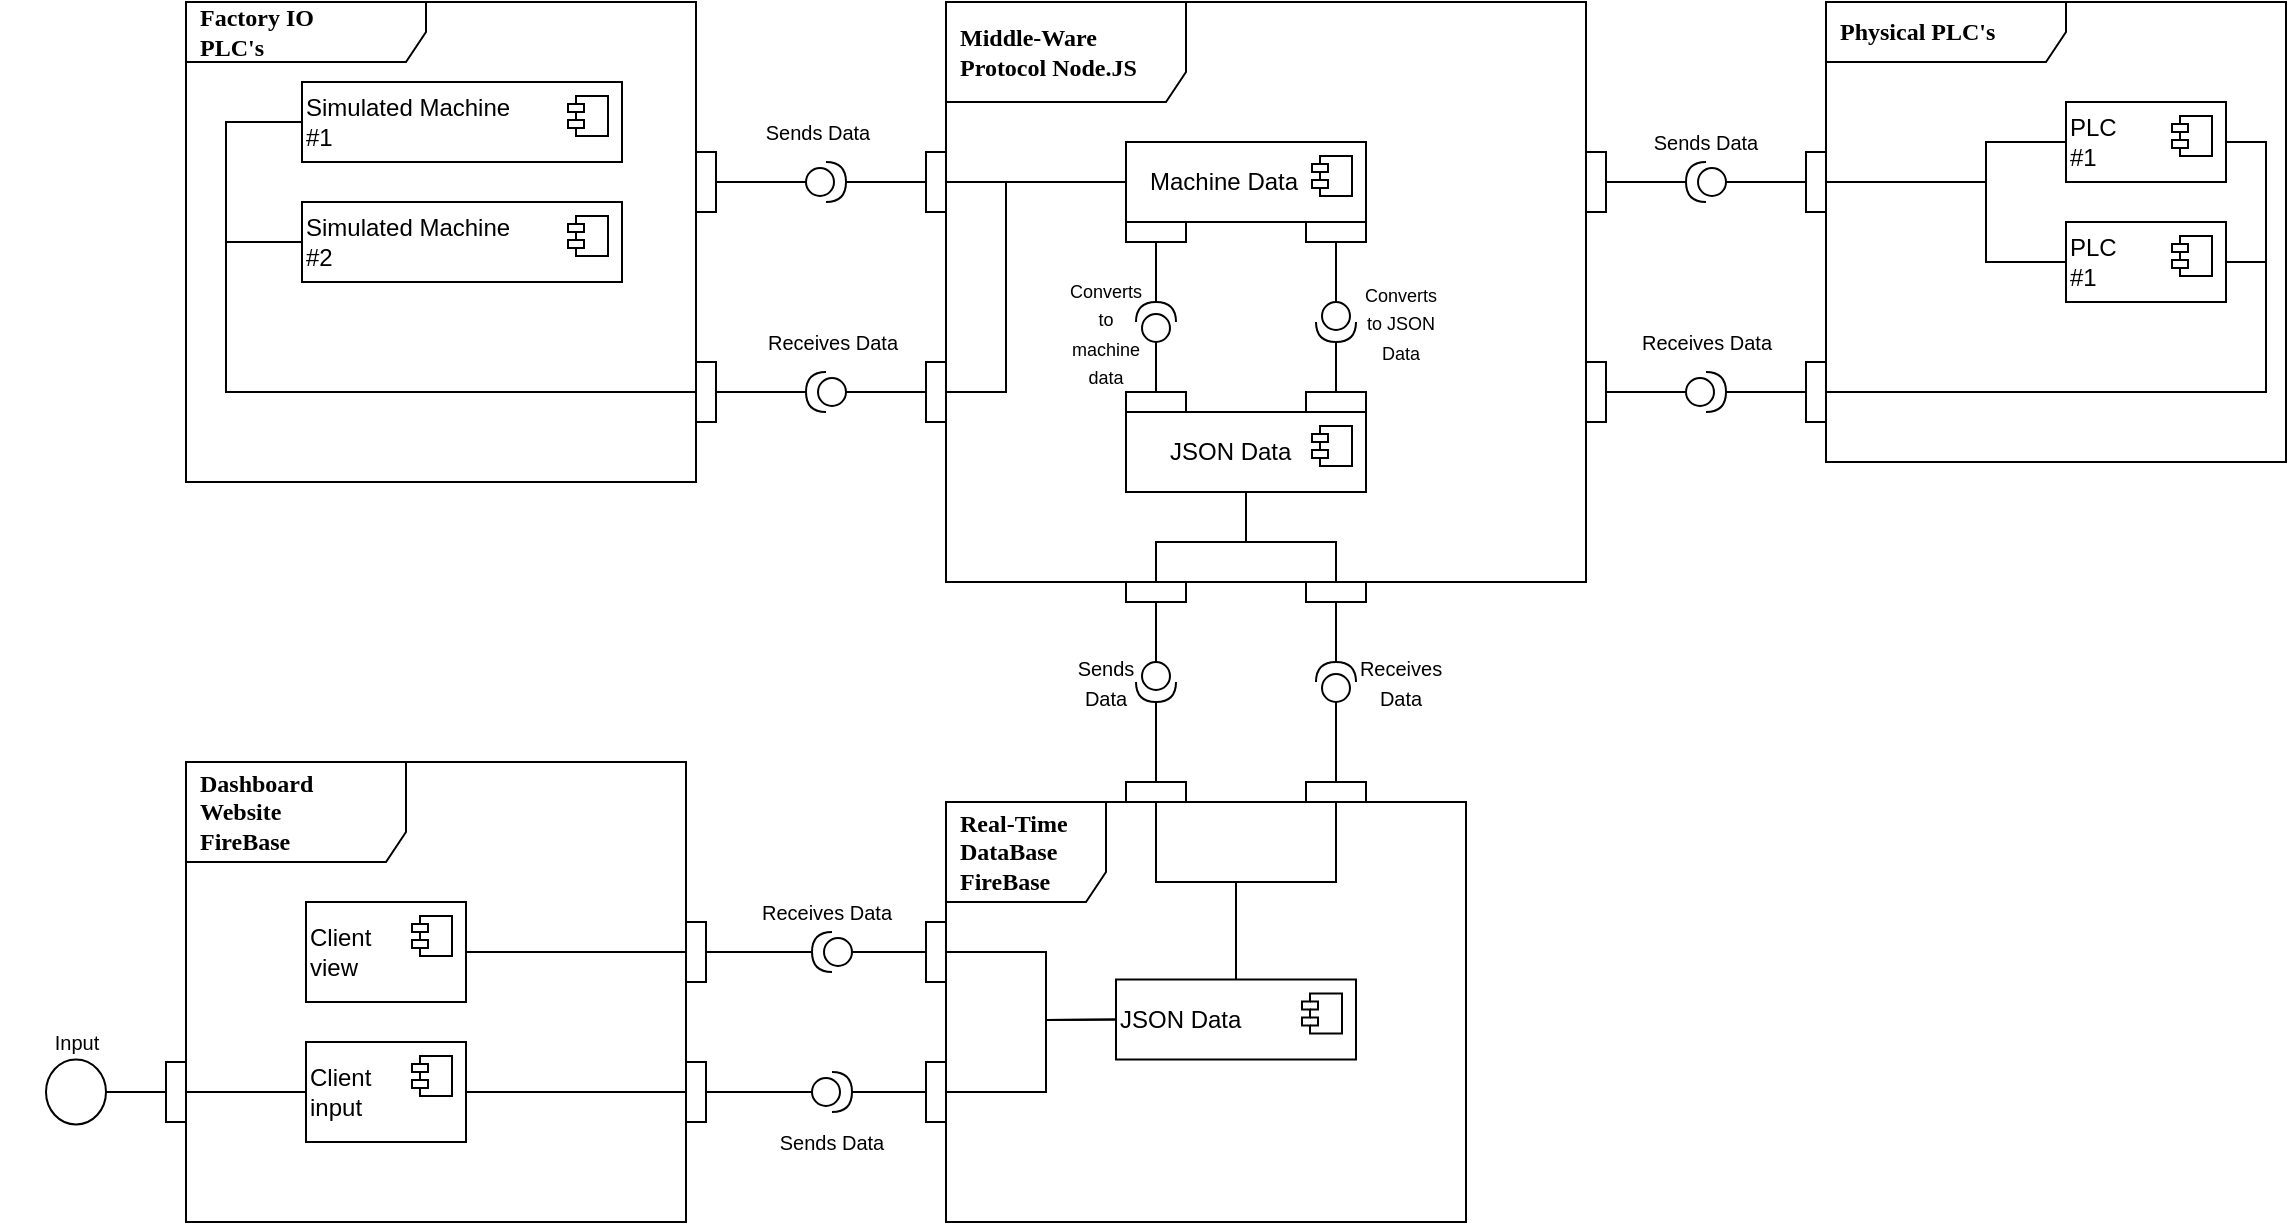 <mxfile version="21.2.1" type="onedrive">
  <diagram name="Page-1" id="DrHpGZYPfDhwmPCWdHcx">
    <mxGraphModel dx="1420" dy="774" grid="1" gridSize="10" guides="1" tooltips="1" connect="1" arrows="1" fold="1" page="1" pageScale="1" pageWidth="850" pageHeight="1100" math="0" shadow="0">
      <root>
        <mxCell id="0" />
        <mxCell id="1" parent="0" />
        <mxCell id="56GeBDPx7hmoshWKDtGA-1" value="&lt;b&gt;Factory IO&lt;br&gt;PLC&#39;s&lt;br&gt;&lt;/b&gt;" style="shape=umlFrame;whiteSpace=wrap;html=1;width=120;height=30;boundedLbl=1;verticalAlign=middle;align=left;spacingLeft=5;rounded=0;shadow=0;labelBackgroundColor=none;comic=0;fontFamily=Verdana;fontSize=12;fontColor=default;strokeColor=default;strokeWidth=1;fillColor=default;" vertex="1" parent="1">
          <mxGeometry x="170" y="20" width="255" height="240" as="geometry" />
        </mxCell>
        <mxCell id="56GeBDPx7hmoshWKDtGA-2" value="&lt;b&gt;Real-Time DataBase&lt;br&gt;FireBase&lt;br&gt;&lt;/b&gt;" style="shape=umlFrame;whiteSpace=wrap;html=1;width=80;height=50;boundedLbl=1;verticalAlign=middle;align=left;spacingLeft=5;rounded=0;shadow=0;labelBackgroundColor=none;comic=0;fontFamily=Verdana;fontSize=12;fontColor=default;strokeColor=default;strokeWidth=1;fillColor=default;" vertex="1" parent="1">
          <mxGeometry x="550" y="420" width="260" height="210" as="geometry" />
        </mxCell>
        <mxCell id="56GeBDPx7hmoshWKDtGA-3" value="&lt;b&gt;Dashboard&lt;br&gt;Website&lt;br&gt;FireBase&lt;br&gt;&lt;/b&gt;" style="shape=umlFrame;whiteSpace=wrap;html=1;width=110;height=50;boundedLbl=1;verticalAlign=middle;align=left;spacingLeft=5;rounded=0;shadow=0;labelBackgroundColor=none;comic=0;fontFamily=Verdana;fontSize=12;fontColor=default;strokeColor=default;strokeWidth=1;fillColor=default;" vertex="1" parent="1">
          <mxGeometry x="170" y="400" width="250" height="230" as="geometry" />
        </mxCell>
        <mxCell id="56GeBDPx7hmoshWKDtGA-4" value="&lt;b&gt;Middle-Ware&lt;br&gt;Protocol Node.JS&lt;br&gt;&lt;/b&gt;" style="shape=umlFrame;whiteSpace=wrap;html=1;width=120;height=50;boundedLbl=1;verticalAlign=middle;align=left;spacingLeft=5;rounded=0;shadow=0;labelBackgroundColor=none;comic=0;fontFamily=Verdana;fontSize=12;fontColor=default;strokeColor=default;strokeWidth=1;fillColor=default;" vertex="1" parent="1">
          <mxGeometry x="550" y="20" width="320" height="290" as="geometry" />
        </mxCell>
        <mxCell id="56GeBDPx7hmoshWKDtGA-6" value="Client&lt;br&gt;view" style="html=1;dropTarget=0;align=left;" vertex="1" parent="1">
          <mxGeometry x="230" y="470" width="80" height="50" as="geometry" />
        </mxCell>
        <mxCell id="56GeBDPx7hmoshWKDtGA-7" value="" style="shape=module;jettyWidth=8;jettyHeight=4;" vertex="1" parent="56GeBDPx7hmoshWKDtGA-6">
          <mxGeometry x="1" width="20" height="20" relative="1" as="geometry">
            <mxPoint x="-27" y="7" as="offset" />
          </mxGeometry>
        </mxCell>
        <mxCell id="56GeBDPx7hmoshWKDtGA-8" value="Client&amp;nbsp;&lt;br&gt;input" style="html=1;dropTarget=0;align=left;" vertex="1" parent="1">
          <mxGeometry x="230" y="540" width="80" height="50" as="geometry" />
        </mxCell>
        <mxCell id="56GeBDPx7hmoshWKDtGA-9" value="" style="shape=module;jettyWidth=8;jettyHeight=4;" vertex="1" parent="56GeBDPx7hmoshWKDtGA-8">
          <mxGeometry x="1" width="20" height="20" relative="1" as="geometry">
            <mxPoint x="-27" y="7" as="offset" />
          </mxGeometry>
        </mxCell>
        <mxCell id="56GeBDPx7hmoshWKDtGA-10" value="JSON Data" style="html=1;dropTarget=0;align=left;" vertex="1" parent="1">
          <mxGeometry x="635" y="508.75" width="120" height="40" as="geometry" />
        </mxCell>
        <mxCell id="56GeBDPx7hmoshWKDtGA-11" value="" style="shape=module;jettyWidth=8;jettyHeight=4;" vertex="1" parent="56GeBDPx7hmoshWKDtGA-10">
          <mxGeometry x="1" width="20" height="20" relative="1" as="geometry">
            <mxPoint x="-27" y="7" as="offset" />
          </mxGeometry>
        </mxCell>
        <mxCell id="56GeBDPx7hmoshWKDtGA-13" value="Simulated Machine&lt;br&gt;#1" style="html=1;dropTarget=0;align=left;" vertex="1" parent="1">
          <mxGeometry x="228" y="60" width="160" height="40" as="geometry" />
        </mxCell>
        <mxCell id="56GeBDPx7hmoshWKDtGA-14" value="" style="shape=module;jettyWidth=8;jettyHeight=4;" vertex="1" parent="56GeBDPx7hmoshWKDtGA-13">
          <mxGeometry x="1" width="20" height="20" relative="1" as="geometry">
            <mxPoint x="-27" y="7" as="offset" />
          </mxGeometry>
        </mxCell>
        <mxCell id="56GeBDPx7hmoshWKDtGA-19" value="Simulated Machine&lt;br&gt;#2" style="html=1;dropTarget=0;align=left;" vertex="1" parent="1">
          <mxGeometry x="228" y="120" width="160" height="40" as="geometry" />
        </mxCell>
        <mxCell id="56GeBDPx7hmoshWKDtGA-20" value="" style="shape=module;jettyWidth=8;jettyHeight=4;" vertex="1" parent="56GeBDPx7hmoshWKDtGA-19">
          <mxGeometry x="1" width="20" height="20" relative="1" as="geometry">
            <mxPoint x="-27" y="7" as="offset" />
          </mxGeometry>
        </mxCell>
        <mxCell id="56GeBDPx7hmoshWKDtGA-23" value="&amp;nbsp; &amp;nbsp;Machine Data" style="html=1;dropTarget=0;align=left;" vertex="1" parent="1">
          <mxGeometry x="640" y="90" width="120" height="40" as="geometry" />
        </mxCell>
        <mxCell id="56GeBDPx7hmoshWKDtGA-24" value="" style="shape=module;jettyWidth=8;jettyHeight=4;" vertex="1" parent="56GeBDPx7hmoshWKDtGA-23">
          <mxGeometry x="1" width="20" height="20" relative="1" as="geometry">
            <mxPoint x="-27" y="7" as="offset" />
          </mxGeometry>
        </mxCell>
        <mxCell id="56GeBDPx7hmoshWKDtGA-25" value="&amp;nbsp; &amp;nbsp; &amp;nbsp; JSON Data" style="html=1;dropTarget=0;align=left;" vertex="1" parent="1">
          <mxGeometry x="640" y="225" width="120" height="40" as="geometry" />
        </mxCell>
        <mxCell id="56GeBDPx7hmoshWKDtGA-26" value="" style="shape=module;jettyWidth=8;jettyHeight=4;" vertex="1" parent="56GeBDPx7hmoshWKDtGA-25">
          <mxGeometry x="1" width="20" height="20" relative="1" as="geometry">
            <mxPoint x="-27" y="7" as="offset" />
          </mxGeometry>
        </mxCell>
        <mxCell id="56GeBDPx7hmoshWKDtGA-27" value="" style="rounded=0;whiteSpace=wrap;html=1;" vertex="1" parent="1">
          <mxGeometry x="420" y="480" width="10" height="30" as="geometry" />
        </mxCell>
        <mxCell id="56GeBDPx7hmoshWKDtGA-28" value="" style="rounded=0;whiteSpace=wrap;html=1;" vertex="1" parent="1">
          <mxGeometry x="420" y="550" width="10" height="30" as="geometry" />
        </mxCell>
        <mxCell id="56GeBDPx7hmoshWKDtGA-29" value="" style="rounded=0;whiteSpace=wrap;html=1;" vertex="1" parent="1">
          <mxGeometry x="540" y="550" width="10" height="30" as="geometry" />
        </mxCell>
        <mxCell id="56GeBDPx7hmoshWKDtGA-30" value="" style="rounded=0;whiteSpace=wrap;html=1;" vertex="1" parent="1">
          <mxGeometry x="540" y="480" width="10" height="30" as="geometry" />
        </mxCell>
        <mxCell id="56GeBDPx7hmoshWKDtGA-34" value="" style="rounded=0;whiteSpace=wrap;html=1;" vertex="1" parent="1">
          <mxGeometry x="425" y="95" width="10" height="30" as="geometry" />
        </mxCell>
        <mxCell id="56GeBDPx7hmoshWKDtGA-35" value="" style="rounded=0;whiteSpace=wrap;html=1;" vertex="1" parent="1">
          <mxGeometry x="425" y="200" width="10" height="30" as="geometry" />
        </mxCell>
        <mxCell id="56GeBDPx7hmoshWKDtGA-37" value="" style="rounded=0;whiteSpace=wrap;html=1;" vertex="1" parent="1">
          <mxGeometry x="540" y="95" width="10" height="30" as="geometry" />
        </mxCell>
        <mxCell id="56GeBDPx7hmoshWKDtGA-38" value="" style="rounded=0;whiteSpace=wrap;html=1;" vertex="1" parent="1">
          <mxGeometry x="540" y="200" width="10" height="30" as="geometry" />
        </mxCell>
        <mxCell id="56GeBDPx7hmoshWKDtGA-40" value="" style="rounded=0;whiteSpace=wrap;html=1;rotation=90;" vertex="1" parent="1">
          <mxGeometry x="650" y="300" width="10" height="30" as="geometry" />
        </mxCell>
        <mxCell id="56GeBDPx7hmoshWKDtGA-41" value="" style="rounded=0;whiteSpace=wrap;html=1;" vertex="1" parent="1">
          <mxGeometry x="160" y="550" width="10" height="30" as="geometry" />
        </mxCell>
        <mxCell id="56GeBDPx7hmoshWKDtGA-42" value="" style="verticalLabelPosition=bottom;verticalAlign=top;html=1;shape=mxgraph.flowchart.on-page_reference;" vertex="1" parent="1">
          <mxGeometry x="100" y="548.75" width="30" height="32.5" as="geometry" />
        </mxCell>
        <mxCell id="56GeBDPx7hmoshWKDtGA-43" value="" style="endArrow=none;html=1;rounded=0;exitX=1;exitY=0.5;exitDx=0;exitDy=0;exitPerimeter=0;entryX=0;entryY=0.5;entryDx=0;entryDy=0;" edge="1" parent="1" source="56GeBDPx7hmoshWKDtGA-42" target="56GeBDPx7hmoshWKDtGA-41">
          <mxGeometry width="50" height="50" relative="1" as="geometry">
            <mxPoint x="430" y="410" as="sourcePoint" />
            <mxPoint x="480" y="360" as="targetPoint" />
          </mxGeometry>
        </mxCell>
        <mxCell id="56GeBDPx7hmoshWKDtGA-44" value="" style="endArrow=none;html=1;rounded=0;exitX=1;exitY=0.5;exitDx=0;exitDy=0;entryX=0;entryY=0.5;entryDx=0;entryDy=0;" edge="1" parent="1" source="56GeBDPx7hmoshWKDtGA-41" target="56GeBDPx7hmoshWKDtGA-8">
          <mxGeometry width="50" height="50" relative="1" as="geometry">
            <mxPoint x="280" y="490" as="sourcePoint" />
            <mxPoint x="330" y="440" as="targetPoint" />
          </mxGeometry>
        </mxCell>
        <mxCell id="56GeBDPx7hmoshWKDtGA-45" value="" style="endArrow=none;html=1;rounded=0;exitX=1;exitY=0.5;exitDx=0;exitDy=0;entryX=0;entryY=0.5;entryDx=0;entryDy=0;" edge="1" parent="1" source="56GeBDPx7hmoshWKDtGA-8" target="56GeBDPx7hmoshWKDtGA-28">
          <mxGeometry width="50" height="50" relative="1" as="geometry">
            <mxPoint x="280" y="490" as="sourcePoint" />
            <mxPoint x="330" y="440" as="targetPoint" />
          </mxGeometry>
        </mxCell>
        <mxCell id="56GeBDPx7hmoshWKDtGA-46" value="" style="endArrow=none;html=1;rounded=0;exitX=1;exitY=0.5;exitDx=0;exitDy=0;entryX=0;entryY=0.5;entryDx=0;entryDy=0;" edge="1" parent="1" source="56GeBDPx7hmoshWKDtGA-6" target="56GeBDPx7hmoshWKDtGA-27">
          <mxGeometry width="50" height="50" relative="1" as="geometry">
            <mxPoint x="280" y="490" as="sourcePoint" />
            <mxPoint x="330" y="440" as="targetPoint" />
          </mxGeometry>
        </mxCell>
        <mxCell id="56GeBDPx7hmoshWKDtGA-50" value="" style="shape=providedRequiredInterface;html=1;verticalLabelPosition=bottom;sketch=0;rotation=-180;" vertex="1" parent="1">
          <mxGeometry x="483" y="485" width="20" height="20" as="geometry" />
        </mxCell>
        <mxCell id="56GeBDPx7hmoshWKDtGA-51" value="" style="endArrow=none;html=1;rounded=0;entryX=1;entryY=0.5;entryDx=0;entryDy=0;entryPerimeter=0;exitX=1;exitY=0.5;exitDx=0;exitDy=0;" edge="1" parent="1" source="56GeBDPx7hmoshWKDtGA-27" target="56GeBDPx7hmoshWKDtGA-50">
          <mxGeometry width="50" height="50" relative="1" as="geometry">
            <mxPoint x="280" y="570" as="sourcePoint" />
            <mxPoint x="330" y="520" as="targetPoint" />
          </mxGeometry>
        </mxCell>
        <mxCell id="56GeBDPx7hmoshWKDtGA-52" value="" style="endArrow=none;html=1;rounded=0;entryX=0;entryY=0.5;entryDx=0;entryDy=0;exitX=0;exitY=0.5;exitDx=0;exitDy=0;exitPerimeter=0;" edge="1" parent="1" source="56GeBDPx7hmoshWKDtGA-50" target="56GeBDPx7hmoshWKDtGA-30">
          <mxGeometry width="50" height="50" relative="1" as="geometry">
            <mxPoint x="280" y="570" as="sourcePoint" />
            <mxPoint x="330" y="520" as="targetPoint" />
          </mxGeometry>
        </mxCell>
        <mxCell id="56GeBDPx7hmoshWKDtGA-54" value="" style="shape=providedRequiredInterface;html=1;verticalLabelPosition=bottom;sketch=0;" vertex="1" parent="1">
          <mxGeometry x="483" y="555" width="20" height="20" as="geometry" />
        </mxCell>
        <mxCell id="56GeBDPx7hmoshWKDtGA-55" value="" style="endArrow=none;html=1;rounded=0;entryX=0;entryY=0.5;entryDx=0;entryDy=0;entryPerimeter=0;exitX=1;exitY=0.5;exitDx=0;exitDy=0;" edge="1" parent="1" source="56GeBDPx7hmoshWKDtGA-28" target="56GeBDPx7hmoshWKDtGA-54">
          <mxGeometry width="50" height="50" relative="1" as="geometry">
            <mxPoint x="280" y="570" as="sourcePoint" />
            <mxPoint x="330" y="520" as="targetPoint" />
          </mxGeometry>
        </mxCell>
        <mxCell id="56GeBDPx7hmoshWKDtGA-56" value="" style="endArrow=none;html=1;rounded=0;entryX=0;entryY=0.5;entryDx=0;entryDy=0;exitX=1;exitY=0.5;exitDx=0;exitDy=0;exitPerimeter=0;" edge="1" parent="1" source="56GeBDPx7hmoshWKDtGA-54" target="56GeBDPx7hmoshWKDtGA-29">
          <mxGeometry width="50" height="50" relative="1" as="geometry">
            <mxPoint x="280" y="570" as="sourcePoint" />
            <mxPoint x="330" y="520" as="targetPoint" />
          </mxGeometry>
        </mxCell>
        <mxCell id="56GeBDPx7hmoshWKDtGA-57" value="" style="rounded=0;whiteSpace=wrap;html=1;rotation=90;" vertex="1" parent="1">
          <mxGeometry x="740" y="300" width="10" height="30" as="geometry" />
        </mxCell>
        <mxCell id="56GeBDPx7hmoshWKDtGA-61" value="" style="rounded=0;whiteSpace=wrap;html=1;rotation=90;" vertex="1" parent="1">
          <mxGeometry x="650" y="400" width="10" height="30" as="geometry" />
        </mxCell>
        <mxCell id="56GeBDPx7hmoshWKDtGA-63" value="" style="rounded=0;whiteSpace=wrap;html=1;rotation=90;" vertex="1" parent="1">
          <mxGeometry x="740" y="400" width="10" height="30" as="geometry" />
        </mxCell>
        <mxCell id="56GeBDPx7hmoshWKDtGA-66" value="" style="shape=providedRequiredInterface;html=1;verticalLabelPosition=bottom;sketch=0;rotation=90;" vertex="1" parent="1">
          <mxGeometry x="645" y="350" width="20" height="20" as="geometry" />
        </mxCell>
        <mxCell id="56GeBDPx7hmoshWKDtGA-67" value="" style="shape=providedRequiredInterface;html=1;verticalLabelPosition=bottom;sketch=0;rotation=-90;" vertex="1" parent="1">
          <mxGeometry x="735" y="350" width="20" height="20" as="geometry" />
        </mxCell>
        <mxCell id="56GeBDPx7hmoshWKDtGA-68" value="" style="endArrow=none;html=1;rounded=0;exitX=0;exitY=0.5;exitDx=0;exitDy=0;entryX=1;entryY=0.5;entryDx=0;entryDy=0;entryPerimeter=0;" edge="1" parent="1" source="56GeBDPx7hmoshWKDtGA-61" target="56GeBDPx7hmoshWKDtGA-66">
          <mxGeometry width="50" height="50" relative="1" as="geometry">
            <mxPoint x="420" y="370" as="sourcePoint" />
            <mxPoint x="470" y="320" as="targetPoint" />
          </mxGeometry>
        </mxCell>
        <mxCell id="56GeBDPx7hmoshWKDtGA-70" value="" style="endArrow=none;html=1;rounded=0;entryX=0;entryY=0.5;entryDx=0;entryDy=0;entryPerimeter=0;exitX=0;exitY=0.5;exitDx=0;exitDy=0;" edge="1" parent="1" source="56GeBDPx7hmoshWKDtGA-63" target="56GeBDPx7hmoshWKDtGA-67">
          <mxGeometry width="50" height="50" relative="1" as="geometry">
            <mxPoint x="420" y="370" as="sourcePoint" />
            <mxPoint x="470" y="320" as="targetPoint" />
          </mxGeometry>
        </mxCell>
        <mxCell id="56GeBDPx7hmoshWKDtGA-71" value="" style="endArrow=none;html=1;rounded=0;entryX=1;entryY=0.5;entryDx=0;entryDy=0;exitX=0;exitY=0.5;exitDx=0;exitDy=0;exitPerimeter=0;" edge="1" parent="1" source="56GeBDPx7hmoshWKDtGA-66" target="56GeBDPx7hmoshWKDtGA-40">
          <mxGeometry width="50" height="50" relative="1" as="geometry">
            <mxPoint x="420" y="370" as="sourcePoint" />
            <mxPoint x="470" y="320" as="targetPoint" />
          </mxGeometry>
        </mxCell>
        <mxCell id="56GeBDPx7hmoshWKDtGA-72" value="" style="endArrow=none;html=1;rounded=0;entryX=1;entryY=0.5;entryDx=0;entryDy=0;exitX=1;exitY=0.5;exitDx=0;exitDy=0;exitPerimeter=0;" edge="1" parent="1" source="56GeBDPx7hmoshWKDtGA-67" target="56GeBDPx7hmoshWKDtGA-57">
          <mxGeometry width="50" height="50" relative="1" as="geometry">
            <mxPoint x="420" y="370" as="sourcePoint" />
            <mxPoint x="470" y="320" as="targetPoint" />
          </mxGeometry>
        </mxCell>
        <mxCell id="56GeBDPx7hmoshWKDtGA-73" value="" style="shape=providedRequiredInterface;html=1;verticalLabelPosition=bottom;sketch=0;" vertex="1" parent="1">
          <mxGeometry x="480" y="100" width="20" height="20" as="geometry" />
        </mxCell>
        <mxCell id="56GeBDPx7hmoshWKDtGA-76" value="" style="shape=providedRequiredInterface;html=1;verticalLabelPosition=bottom;sketch=0;rotation=-180;" vertex="1" parent="1">
          <mxGeometry x="480" y="205" width="20" height="20" as="geometry" />
        </mxCell>
        <mxCell id="56GeBDPx7hmoshWKDtGA-77" value="" style="endArrow=none;html=1;rounded=0;entryX=1;entryY=0.5;entryDx=0;entryDy=0;entryPerimeter=0;exitX=1;exitY=0.5;exitDx=0;exitDy=0;" edge="1" parent="1" source="56GeBDPx7hmoshWKDtGA-35" target="56GeBDPx7hmoshWKDtGA-76">
          <mxGeometry width="50" height="50" relative="1" as="geometry">
            <mxPoint x="340" y="340" as="sourcePoint" />
            <mxPoint x="390" y="290" as="targetPoint" />
          </mxGeometry>
        </mxCell>
        <mxCell id="56GeBDPx7hmoshWKDtGA-78" value="" style="endArrow=none;html=1;rounded=0;entryX=0;entryY=0.5;entryDx=0;entryDy=0;exitX=0;exitY=0.5;exitDx=0;exitDy=0;exitPerimeter=0;" edge="1" parent="1" source="56GeBDPx7hmoshWKDtGA-76" target="56GeBDPx7hmoshWKDtGA-38">
          <mxGeometry width="50" height="50" relative="1" as="geometry">
            <mxPoint x="340" y="340" as="sourcePoint" />
            <mxPoint x="390" y="290" as="targetPoint" />
          </mxGeometry>
        </mxCell>
        <mxCell id="56GeBDPx7hmoshWKDtGA-79" value="" style="endArrow=none;html=1;rounded=0;entryX=0;entryY=0.5;entryDx=0;entryDy=0;entryPerimeter=0;exitX=1;exitY=0.5;exitDx=0;exitDy=0;" edge="1" parent="1" source="56GeBDPx7hmoshWKDtGA-34" target="56GeBDPx7hmoshWKDtGA-73">
          <mxGeometry width="50" height="50" relative="1" as="geometry">
            <mxPoint x="340" y="340" as="sourcePoint" />
            <mxPoint x="390" y="290" as="targetPoint" />
          </mxGeometry>
        </mxCell>
        <mxCell id="56GeBDPx7hmoshWKDtGA-80" value="" style="endArrow=none;html=1;rounded=0;entryX=0;entryY=0.5;entryDx=0;entryDy=0;exitX=1;exitY=0.5;exitDx=0;exitDy=0;exitPerimeter=0;" edge="1" parent="1" source="56GeBDPx7hmoshWKDtGA-73" target="56GeBDPx7hmoshWKDtGA-37">
          <mxGeometry width="50" height="50" relative="1" as="geometry">
            <mxPoint x="340" y="340" as="sourcePoint" />
            <mxPoint x="390" y="290" as="targetPoint" />
          </mxGeometry>
        </mxCell>
        <mxCell id="56GeBDPx7hmoshWKDtGA-86" value="" style="endArrow=none;html=1;rounded=0;exitX=0;exitY=0.5;exitDx=0;exitDy=0;entryX=0;entryY=0.5;entryDx=0;entryDy=0;" edge="1" parent="1" source="56GeBDPx7hmoshWKDtGA-13" target="56GeBDPx7hmoshWKDtGA-35">
          <mxGeometry width="50" height="50" relative="1" as="geometry">
            <mxPoint x="280" y="250" as="sourcePoint" />
            <mxPoint x="330" y="200" as="targetPoint" />
            <Array as="points">
              <mxPoint x="190" y="80" />
              <mxPoint x="190" y="140" />
              <mxPoint x="190" y="215" />
            </Array>
          </mxGeometry>
        </mxCell>
        <mxCell id="56GeBDPx7hmoshWKDtGA-87" value="" style="endArrow=none;html=1;rounded=0;entryX=0;entryY=0.5;entryDx=0;entryDy=0;" edge="1" parent="1" target="56GeBDPx7hmoshWKDtGA-19">
          <mxGeometry width="50" height="50" relative="1" as="geometry">
            <mxPoint x="190" y="140" as="sourcePoint" />
            <mxPoint x="330" y="200" as="targetPoint" />
          </mxGeometry>
        </mxCell>
        <mxCell id="56GeBDPx7hmoshWKDtGA-89" value="&lt;font style=&quot;font-size: 10px;&quot;&gt;Sends Data&lt;/font&gt;" style="text;html=1;strokeColor=none;fillColor=none;align=center;verticalAlign=middle;whiteSpace=wrap;rounded=0;" vertex="1" parent="1">
          <mxGeometry x="455.5" y="70" width="60" height="30" as="geometry" />
        </mxCell>
        <mxCell id="56GeBDPx7hmoshWKDtGA-90" value="&lt;font style=&quot;font-size: 10px;&quot;&gt;Receives Data&lt;/font&gt;" style="text;html=1;strokeColor=none;fillColor=none;align=center;verticalAlign=middle;whiteSpace=wrap;rounded=0;" vertex="1" parent="1">
          <mxGeometry x="455.5" y="175" width="75" height="30" as="geometry" />
        </mxCell>
        <mxCell id="56GeBDPx7hmoshWKDtGA-91" value="" style="endArrow=none;html=1;rounded=0;entryX=0;entryY=0.5;entryDx=0;entryDy=0;exitX=1;exitY=0.5;exitDx=0;exitDy=0;" edge="1" parent="1" source="56GeBDPx7hmoshWKDtGA-37" target="56GeBDPx7hmoshWKDtGA-23">
          <mxGeometry width="50" height="50" relative="1" as="geometry">
            <mxPoint x="280" y="240" as="sourcePoint" />
            <mxPoint x="330" y="190" as="targetPoint" />
          </mxGeometry>
        </mxCell>
        <mxCell id="56GeBDPx7hmoshWKDtGA-92" value="" style="endArrow=none;html=1;rounded=0;entryX=1;entryY=0.5;entryDx=0;entryDy=0;" edge="1" parent="1" target="56GeBDPx7hmoshWKDtGA-38">
          <mxGeometry width="50" height="50" relative="1" as="geometry">
            <mxPoint x="580" y="110" as="sourcePoint" />
            <mxPoint x="330" y="190" as="targetPoint" />
            <Array as="points">
              <mxPoint x="580" y="215" />
            </Array>
          </mxGeometry>
        </mxCell>
        <mxCell id="56GeBDPx7hmoshWKDtGA-93" value="" style="rounded=0;whiteSpace=wrap;html=1;rotation=90;" vertex="1" parent="1">
          <mxGeometry x="650" y="120" width="10" height="30" as="geometry" />
        </mxCell>
        <mxCell id="56GeBDPx7hmoshWKDtGA-94" value="" style="rounded=0;whiteSpace=wrap;html=1;rotation=90;" vertex="1" parent="1">
          <mxGeometry x="740" y="120" width="10" height="30" as="geometry" />
        </mxCell>
        <mxCell id="56GeBDPx7hmoshWKDtGA-95" value="" style="rounded=0;whiteSpace=wrap;html=1;rotation=90;" vertex="1" parent="1">
          <mxGeometry x="650" y="205" width="10" height="30" as="geometry" />
        </mxCell>
        <mxCell id="56GeBDPx7hmoshWKDtGA-96" value="" style="rounded=0;whiteSpace=wrap;html=1;rotation=90;" vertex="1" parent="1">
          <mxGeometry x="740" y="205" width="10" height="30" as="geometry" />
        </mxCell>
        <mxCell id="56GeBDPx7hmoshWKDtGA-103" value="" style="shape=providedRequiredInterface;html=1;verticalLabelPosition=bottom;sketch=0;rotation=-90;" vertex="1" parent="1">
          <mxGeometry x="645" y="170" width="20" height="20" as="geometry" />
        </mxCell>
        <mxCell id="56GeBDPx7hmoshWKDtGA-105" value="" style="shape=providedRequiredInterface;html=1;verticalLabelPosition=bottom;sketch=0;rotation=90;" vertex="1" parent="1">
          <mxGeometry x="735" y="170" width="20" height="20" as="geometry" />
        </mxCell>
        <mxCell id="56GeBDPx7hmoshWKDtGA-106" value="" style="endArrow=none;html=1;rounded=0;entryX=1;entryY=0.5;entryDx=0;entryDy=0;entryPerimeter=0;exitX=1;exitY=0.5;exitDx=0;exitDy=0;" edge="1" parent="1" source="56GeBDPx7hmoshWKDtGA-93" target="56GeBDPx7hmoshWKDtGA-103">
          <mxGeometry width="50" height="50" relative="1" as="geometry">
            <mxPoint x="280" y="240" as="sourcePoint" />
            <mxPoint x="330" y="190" as="targetPoint" />
          </mxGeometry>
        </mxCell>
        <mxCell id="56GeBDPx7hmoshWKDtGA-107" value="" style="endArrow=none;html=1;rounded=0;entryX=1;entryY=0.5;entryDx=0;entryDy=0;" edge="1" parent="1" source="56GeBDPx7hmoshWKDtGA-105" target="56GeBDPx7hmoshWKDtGA-94">
          <mxGeometry width="50" height="50" relative="1" as="geometry">
            <mxPoint x="280" y="240" as="sourcePoint" />
            <mxPoint x="330" y="190" as="targetPoint" />
          </mxGeometry>
        </mxCell>
        <mxCell id="56GeBDPx7hmoshWKDtGA-109" value="" style="endArrow=none;html=1;rounded=0;entryX=0;entryY=0.5;entryDx=0;entryDy=0;exitX=0;exitY=0.5;exitDx=0;exitDy=0;exitPerimeter=0;" edge="1" parent="1" source="56GeBDPx7hmoshWKDtGA-103" target="56GeBDPx7hmoshWKDtGA-95">
          <mxGeometry width="50" height="50" relative="1" as="geometry">
            <mxPoint x="280" y="240" as="sourcePoint" />
            <mxPoint x="330" y="190" as="targetPoint" />
          </mxGeometry>
        </mxCell>
        <mxCell id="56GeBDPx7hmoshWKDtGA-110" value="" style="endArrow=none;html=1;rounded=0;entryX=1;entryY=0.5;entryDx=0;entryDy=0;entryPerimeter=0;exitX=0;exitY=0.5;exitDx=0;exitDy=0;" edge="1" parent="1" source="56GeBDPx7hmoshWKDtGA-96" target="56GeBDPx7hmoshWKDtGA-105">
          <mxGeometry width="50" height="50" relative="1" as="geometry">
            <mxPoint x="280" y="240" as="sourcePoint" />
            <mxPoint x="330" y="190" as="targetPoint" />
          </mxGeometry>
        </mxCell>
        <mxCell id="56GeBDPx7hmoshWKDtGA-118" value="&lt;font style=&quot;font-size: 9px;&quot;&gt;Converts to machine data&lt;/font&gt;" style="text;html=1;strokeColor=none;fillColor=none;align=center;verticalAlign=middle;whiteSpace=wrap;rounded=0;" vertex="1" parent="1">
          <mxGeometry x="610" y="170" width="40" height="30" as="geometry" />
        </mxCell>
        <mxCell id="56GeBDPx7hmoshWKDtGA-119" value="&lt;font style=&quot;font-size: 9px;&quot;&gt;Converts to JSON Data&lt;/font&gt;" style="text;html=1;strokeColor=none;fillColor=none;align=center;verticalAlign=middle;whiteSpace=wrap;rounded=0;" vertex="1" parent="1">
          <mxGeometry x="760" y="157.5" width="35" height="45" as="geometry" />
        </mxCell>
        <mxCell id="56GeBDPx7hmoshWKDtGA-122" value="" style="endArrow=none;html=1;rounded=0;exitX=1;exitY=0.5;exitDx=0;exitDy=0;entryX=0.5;entryY=0;entryDx=0;entryDy=0;" edge="1" parent="1" source="56GeBDPx7hmoshWKDtGA-61" target="56GeBDPx7hmoshWKDtGA-10">
          <mxGeometry width="50" height="50" relative="1" as="geometry">
            <mxPoint x="370" y="430" as="sourcePoint" />
            <mxPoint x="700" y="510" as="targetPoint" />
            <Array as="points">
              <mxPoint x="655" y="460" />
              <mxPoint x="695" y="460" />
            </Array>
          </mxGeometry>
        </mxCell>
        <mxCell id="56GeBDPx7hmoshWKDtGA-123" value="" style="endArrow=none;html=1;rounded=0;exitX=1;exitY=0.5;exitDx=0;exitDy=0;" edge="1" parent="1" source="56GeBDPx7hmoshWKDtGA-63">
          <mxGeometry width="50" height="50" relative="1" as="geometry">
            <mxPoint x="370" y="430" as="sourcePoint" />
            <mxPoint x="700" y="460" as="targetPoint" />
            <Array as="points">
              <mxPoint x="745" y="460" />
              <mxPoint x="700" y="460" />
              <mxPoint x="690" y="460" />
            </Array>
          </mxGeometry>
        </mxCell>
        <mxCell id="56GeBDPx7hmoshWKDtGA-124" value="" style="endArrow=none;html=1;rounded=0;entryX=0;entryY=0.5;entryDx=0;entryDy=0;exitX=1;exitY=0.5;exitDx=0;exitDy=0;" edge="1" parent="1" source="56GeBDPx7hmoshWKDtGA-30" target="56GeBDPx7hmoshWKDtGA-10">
          <mxGeometry width="50" height="50" relative="1" as="geometry">
            <mxPoint x="390" y="330" as="sourcePoint" />
            <mxPoint x="440" y="280" as="targetPoint" />
            <Array as="points">
              <mxPoint x="600" y="495" />
              <mxPoint x="600" y="529" />
            </Array>
          </mxGeometry>
        </mxCell>
        <mxCell id="56GeBDPx7hmoshWKDtGA-125" value="" style="endArrow=none;html=1;rounded=0;entryX=0;entryY=0.5;entryDx=0;entryDy=0;exitX=1;exitY=0.5;exitDx=0;exitDy=0;" edge="1" parent="1" source="56GeBDPx7hmoshWKDtGA-29" target="56GeBDPx7hmoshWKDtGA-10">
          <mxGeometry width="50" height="50" relative="1" as="geometry">
            <mxPoint x="400" y="520" as="sourcePoint" />
            <mxPoint x="450" y="470" as="targetPoint" />
            <Array as="points">
              <mxPoint x="600" y="565" />
              <mxPoint x="600" y="529" />
            </Array>
          </mxGeometry>
        </mxCell>
        <mxCell id="56GeBDPx7hmoshWKDtGA-126" value="&lt;font style=&quot;font-size: 10px;&quot;&gt;Sends Data&lt;/font&gt;" style="text;html=1;strokeColor=none;fillColor=none;align=center;verticalAlign=middle;whiteSpace=wrap;rounded=0;" vertex="1" parent="1">
          <mxGeometry x="610" y="340" width="40" height="40" as="geometry" />
        </mxCell>
        <mxCell id="56GeBDPx7hmoshWKDtGA-127" value="&lt;font style=&quot;font-size: 10px;&quot;&gt;Receives Data&lt;/font&gt;" style="text;html=1;strokeColor=none;fillColor=none;align=center;verticalAlign=middle;whiteSpace=wrap;rounded=0;" vertex="1" parent="1">
          <mxGeometry x="760" y="342.5" width="35" height="35" as="geometry" />
        </mxCell>
        <mxCell id="56GeBDPx7hmoshWKDtGA-128" value="&lt;font style=&quot;font-size: 10px;&quot;&gt;Receives Data&lt;/font&gt;" style="text;html=1;strokeColor=none;fillColor=none;align=center;verticalAlign=middle;whiteSpace=wrap;rounded=0;" vertex="1" parent="1">
          <mxGeometry x="452.5" y="460" width="75" height="30" as="geometry" />
        </mxCell>
        <mxCell id="56GeBDPx7hmoshWKDtGA-129" value="&lt;font style=&quot;font-size: 10px;&quot;&gt;Sends Data&lt;/font&gt;" style="text;html=1;strokeColor=none;fillColor=none;align=center;verticalAlign=middle;whiteSpace=wrap;rounded=0;" vertex="1" parent="1">
          <mxGeometry x="463" y="575" width="60" height="30" as="geometry" />
        </mxCell>
        <mxCell id="56GeBDPx7hmoshWKDtGA-130" value="&lt;span style=&quot;font-size: 10px;&quot;&gt;Input&lt;/span&gt;" style="text;html=1;strokeColor=none;fillColor=none;align=center;verticalAlign=middle;whiteSpace=wrap;rounded=0;" vertex="1" parent="1">
          <mxGeometry x="77.5" y="525" width="75" height="30" as="geometry" />
        </mxCell>
        <mxCell id="56GeBDPx7hmoshWKDtGA-131" value="" style="endArrow=none;html=1;rounded=0;entryX=0.5;entryY=1;entryDx=0;entryDy=0;exitX=0;exitY=0.5;exitDx=0;exitDy=0;" edge="1" parent="1" source="56GeBDPx7hmoshWKDtGA-40" target="56GeBDPx7hmoshWKDtGA-25">
          <mxGeometry width="50" height="50" relative="1" as="geometry">
            <mxPoint x="380" y="340" as="sourcePoint" />
            <mxPoint x="430" y="290" as="targetPoint" />
            <Array as="points">
              <mxPoint x="655" y="290" />
              <mxPoint x="700" y="290" />
            </Array>
          </mxGeometry>
        </mxCell>
        <mxCell id="56GeBDPx7hmoshWKDtGA-132" value="" style="endArrow=none;html=1;rounded=0;entryX=0;entryY=0.5;entryDx=0;entryDy=0;exitX=0.5;exitY=1;exitDx=0;exitDy=0;" edge="1" parent="1" source="56GeBDPx7hmoshWKDtGA-25" target="56GeBDPx7hmoshWKDtGA-57">
          <mxGeometry width="50" height="50" relative="1" as="geometry">
            <mxPoint x="410" y="370" as="sourcePoint" />
            <mxPoint x="460" y="320" as="targetPoint" />
            <Array as="points">
              <mxPoint x="700" y="290" />
              <mxPoint x="745" y="290" />
            </Array>
          </mxGeometry>
        </mxCell>
        <mxCell id="56GeBDPx7hmoshWKDtGA-133" value="&lt;b&gt;Physical PLC&#39;s&lt;br&gt;&lt;/b&gt;" style="shape=umlFrame;whiteSpace=wrap;html=1;width=120;height=30;boundedLbl=1;verticalAlign=middle;align=left;spacingLeft=5;rounded=0;shadow=0;labelBackgroundColor=none;comic=0;fontFamily=Verdana;fontSize=12;fontColor=default;strokeColor=default;strokeWidth=1;fillColor=default;" vertex="1" parent="1">
          <mxGeometry x="990" y="20" width="230" height="230" as="geometry" />
        </mxCell>
        <mxCell id="56GeBDPx7hmoshWKDtGA-134" value="PLC&lt;br&gt;#1" style="html=1;dropTarget=0;align=left;" vertex="1" parent="1">
          <mxGeometry x="1110" y="70" width="80" height="40" as="geometry" />
        </mxCell>
        <mxCell id="56GeBDPx7hmoshWKDtGA-135" value="" style="shape=module;jettyWidth=8;jettyHeight=4;" vertex="1" parent="56GeBDPx7hmoshWKDtGA-134">
          <mxGeometry x="1" width="20" height="20" relative="1" as="geometry">
            <mxPoint x="-27" y="7" as="offset" />
          </mxGeometry>
        </mxCell>
        <mxCell id="56GeBDPx7hmoshWKDtGA-136" value="PLC&lt;br&gt;#1" style="html=1;dropTarget=0;align=left;" vertex="1" parent="1">
          <mxGeometry x="1110" y="130" width="80" height="40" as="geometry" />
        </mxCell>
        <mxCell id="56GeBDPx7hmoshWKDtGA-137" value="" style="shape=module;jettyWidth=8;jettyHeight=4;" vertex="1" parent="56GeBDPx7hmoshWKDtGA-136">
          <mxGeometry x="1" width="20" height="20" relative="1" as="geometry">
            <mxPoint x="-27" y="7" as="offset" />
          </mxGeometry>
        </mxCell>
        <mxCell id="56GeBDPx7hmoshWKDtGA-138" value="" style="rounded=0;whiteSpace=wrap;html=1;" vertex="1" parent="1">
          <mxGeometry x="870" y="95" width="10" height="30" as="geometry" />
        </mxCell>
        <mxCell id="56GeBDPx7hmoshWKDtGA-139" value="" style="rounded=0;whiteSpace=wrap;html=1;" vertex="1" parent="1">
          <mxGeometry x="870" y="200" width="10" height="30" as="geometry" />
        </mxCell>
        <mxCell id="56GeBDPx7hmoshWKDtGA-140" value="" style="shape=providedRequiredInterface;html=1;verticalLabelPosition=bottom;sketch=0;rotation=-180;" vertex="1" parent="1">
          <mxGeometry x="920" y="100" width="20" height="20" as="geometry" />
        </mxCell>
        <mxCell id="56GeBDPx7hmoshWKDtGA-141" value="" style="rounded=0;whiteSpace=wrap;html=1;" vertex="1" parent="1">
          <mxGeometry x="980" y="95" width="10" height="30" as="geometry" />
        </mxCell>
        <mxCell id="56GeBDPx7hmoshWKDtGA-142" value="" style="rounded=0;whiteSpace=wrap;html=1;" vertex="1" parent="1">
          <mxGeometry x="980" y="200" width="10" height="30" as="geometry" />
        </mxCell>
        <mxCell id="56GeBDPx7hmoshWKDtGA-143" value="" style="shape=providedRequiredInterface;html=1;verticalLabelPosition=bottom;sketch=0;rotation=0;" vertex="1" parent="1">
          <mxGeometry x="920" y="205" width="20" height="20" as="geometry" />
        </mxCell>
        <mxCell id="56GeBDPx7hmoshWKDtGA-144" value="" style="endArrow=none;html=1;rounded=0;entryX=0;entryY=0.5;entryDx=0;entryDy=0;entryPerimeter=0;exitX=1;exitY=0.5;exitDx=0;exitDy=0;" edge="1" parent="1" source="56GeBDPx7hmoshWKDtGA-139" target="56GeBDPx7hmoshWKDtGA-143">
          <mxGeometry width="50" height="50" relative="1" as="geometry">
            <mxPoint x="830" y="310" as="sourcePoint" />
            <mxPoint x="880" y="260" as="targetPoint" />
          </mxGeometry>
        </mxCell>
        <mxCell id="56GeBDPx7hmoshWKDtGA-145" value="" style="endArrow=none;html=1;rounded=0;entryX=0;entryY=0.5;entryDx=0;entryDy=0;exitX=1;exitY=0.5;exitDx=0;exitDy=0;exitPerimeter=0;" edge="1" parent="1" source="56GeBDPx7hmoshWKDtGA-143" target="56GeBDPx7hmoshWKDtGA-142">
          <mxGeometry width="50" height="50" relative="1" as="geometry">
            <mxPoint x="830" y="310" as="sourcePoint" />
            <mxPoint x="880" y="260" as="targetPoint" />
          </mxGeometry>
        </mxCell>
        <mxCell id="56GeBDPx7hmoshWKDtGA-146" value="" style="endArrow=none;html=1;rounded=0;entryX=0;entryY=0.5;entryDx=0;entryDy=0;exitX=0;exitY=0.5;exitDx=0;exitDy=0;exitPerimeter=0;" edge="1" parent="1" source="56GeBDPx7hmoshWKDtGA-140" target="56GeBDPx7hmoshWKDtGA-141">
          <mxGeometry width="50" height="50" relative="1" as="geometry">
            <mxPoint x="830" y="310" as="sourcePoint" />
            <mxPoint x="880" y="260" as="targetPoint" />
          </mxGeometry>
        </mxCell>
        <mxCell id="56GeBDPx7hmoshWKDtGA-147" value="" style="endArrow=none;html=1;rounded=0;entryX=1;entryY=0.5;entryDx=0;entryDy=0;entryPerimeter=0;exitX=1;exitY=0.5;exitDx=0;exitDy=0;" edge="1" parent="1" source="56GeBDPx7hmoshWKDtGA-138" target="56GeBDPx7hmoshWKDtGA-140">
          <mxGeometry width="50" height="50" relative="1" as="geometry">
            <mxPoint x="830" y="310" as="sourcePoint" />
            <mxPoint x="880" y="260" as="targetPoint" />
          </mxGeometry>
        </mxCell>
        <mxCell id="56GeBDPx7hmoshWKDtGA-148" value="&lt;font style=&quot;font-size: 10px;&quot;&gt;Sends Data&lt;/font&gt;" style="text;html=1;strokeColor=none;fillColor=none;align=center;verticalAlign=middle;whiteSpace=wrap;rounded=0;" vertex="1" parent="1">
          <mxGeometry x="900" y="75" width="60" height="30" as="geometry" />
        </mxCell>
        <mxCell id="56GeBDPx7hmoshWKDtGA-149" value="&lt;font style=&quot;font-size: 10px;&quot;&gt;Receives Data&lt;/font&gt;" style="text;html=1;strokeColor=none;fillColor=none;align=center;verticalAlign=middle;whiteSpace=wrap;rounded=0;" vertex="1" parent="1">
          <mxGeometry x="892.5" y="175" width="75" height="30" as="geometry" />
        </mxCell>
        <mxCell id="56GeBDPx7hmoshWKDtGA-150" value="" style="endArrow=none;html=1;rounded=0;entryX=1;entryY=0.5;entryDx=0;entryDy=0;exitX=0;exitY=0.5;exitDx=0;exitDy=0;" edge="1" parent="1" source="56GeBDPx7hmoshWKDtGA-134" target="56GeBDPx7hmoshWKDtGA-141">
          <mxGeometry width="50" height="50" relative="1" as="geometry">
            <mxPoint x="830" y="310" as="sourcePoint" />
            <mxPoint x="880" y="260" as="targetPoint" />
            <Array as="points">
              <mxPoint x="1070" y="90" />
              <mxPoint x="1070" y="110" />
            </Array>
          </mxGeometry>
        </mxCell>
        <mxCell id="56GeBDPx7hmoshWKDtGA-151" value="" style="endArrow=none;html=1;rounded=0;entryX=1;entryY=0.5;entryDx=0;entryDy=0;exitX=0;exitY=0.5;exitDx=0;exitDy=0;" edge="1" parent="1" source="56GeBDPx7hmoshWKDtGA-136" target="56GeBDPx7hmoshWKDtGA-141">
          <mxGeometry width="50" height="50" relative="1" as="geometry">
            <mxPoint x="830" y="310" as="sourcePoint" />
            <mxPoint x="880" y="260" as="targetPoint" />
            <Array as="points">
              <mxPoint x="1070" y="150" />
              <mxPoint x="1070" y="110" />
            </Array>
          </mxGeometry>
        </mxCell>
        <mxCell id="56GeBDPx7hmoshWKDtGA-152" value="" style="endArrow=none;html=1;rounded=0;entryX=1;entryY=0.5;entryDx=0;entryDy=0;exitX=1;exitY=0.5;exitDx=0;exitDy=0;" edge="1" parent="1" source="56GeBDPx7hmoshWKDtGA-136" target="56GeBDPx7hmoshWKDtGA-142">
          <mxGeometry width="50" height="50" relative="1" as="geometry">
            <mxPoint x="830" y="310" as="sourcePoint" />
            <mxPoint x="880" y="260" as="targetPoint" />
            <Array as="points">
              <mxPoint x="1210" y="150" />
              <mxPoint x="1210" y="215" />
            </Array>
          </mxGeometry>
        </mxCell>
        <mxCell id="56GeBDPx7hmoshWKDtGA-153" value="" style="endArrow=none;html=1;rounded=0;entryX=1;entryY=0.5;entryDx=0;entryDy=0;exitX=1;exitY=0.5;exitDx=0;exitDy=0;" edge="1" parent="1" source="56GeBDPx7hmoshWKDtGA-134" target="56GeBDPx7hmoshWKDtGA-142">
          <mxGeometry width="50" height="50" relative="1" as="geometry">
            <mxPoint x="830" y="310" as="sourcePoint" />
            <mxPoint x="880" y="260" as="targetPoint" />
            <Array as="points">
              <mxPoint x="1210" y="90" />
              <mxPoint x="1210" y="215" />
            </Array>
          </mxGeometry>
        </mxCell>
      </root>
    </mxGraphModel>
  </diagram>
</mxfile>
